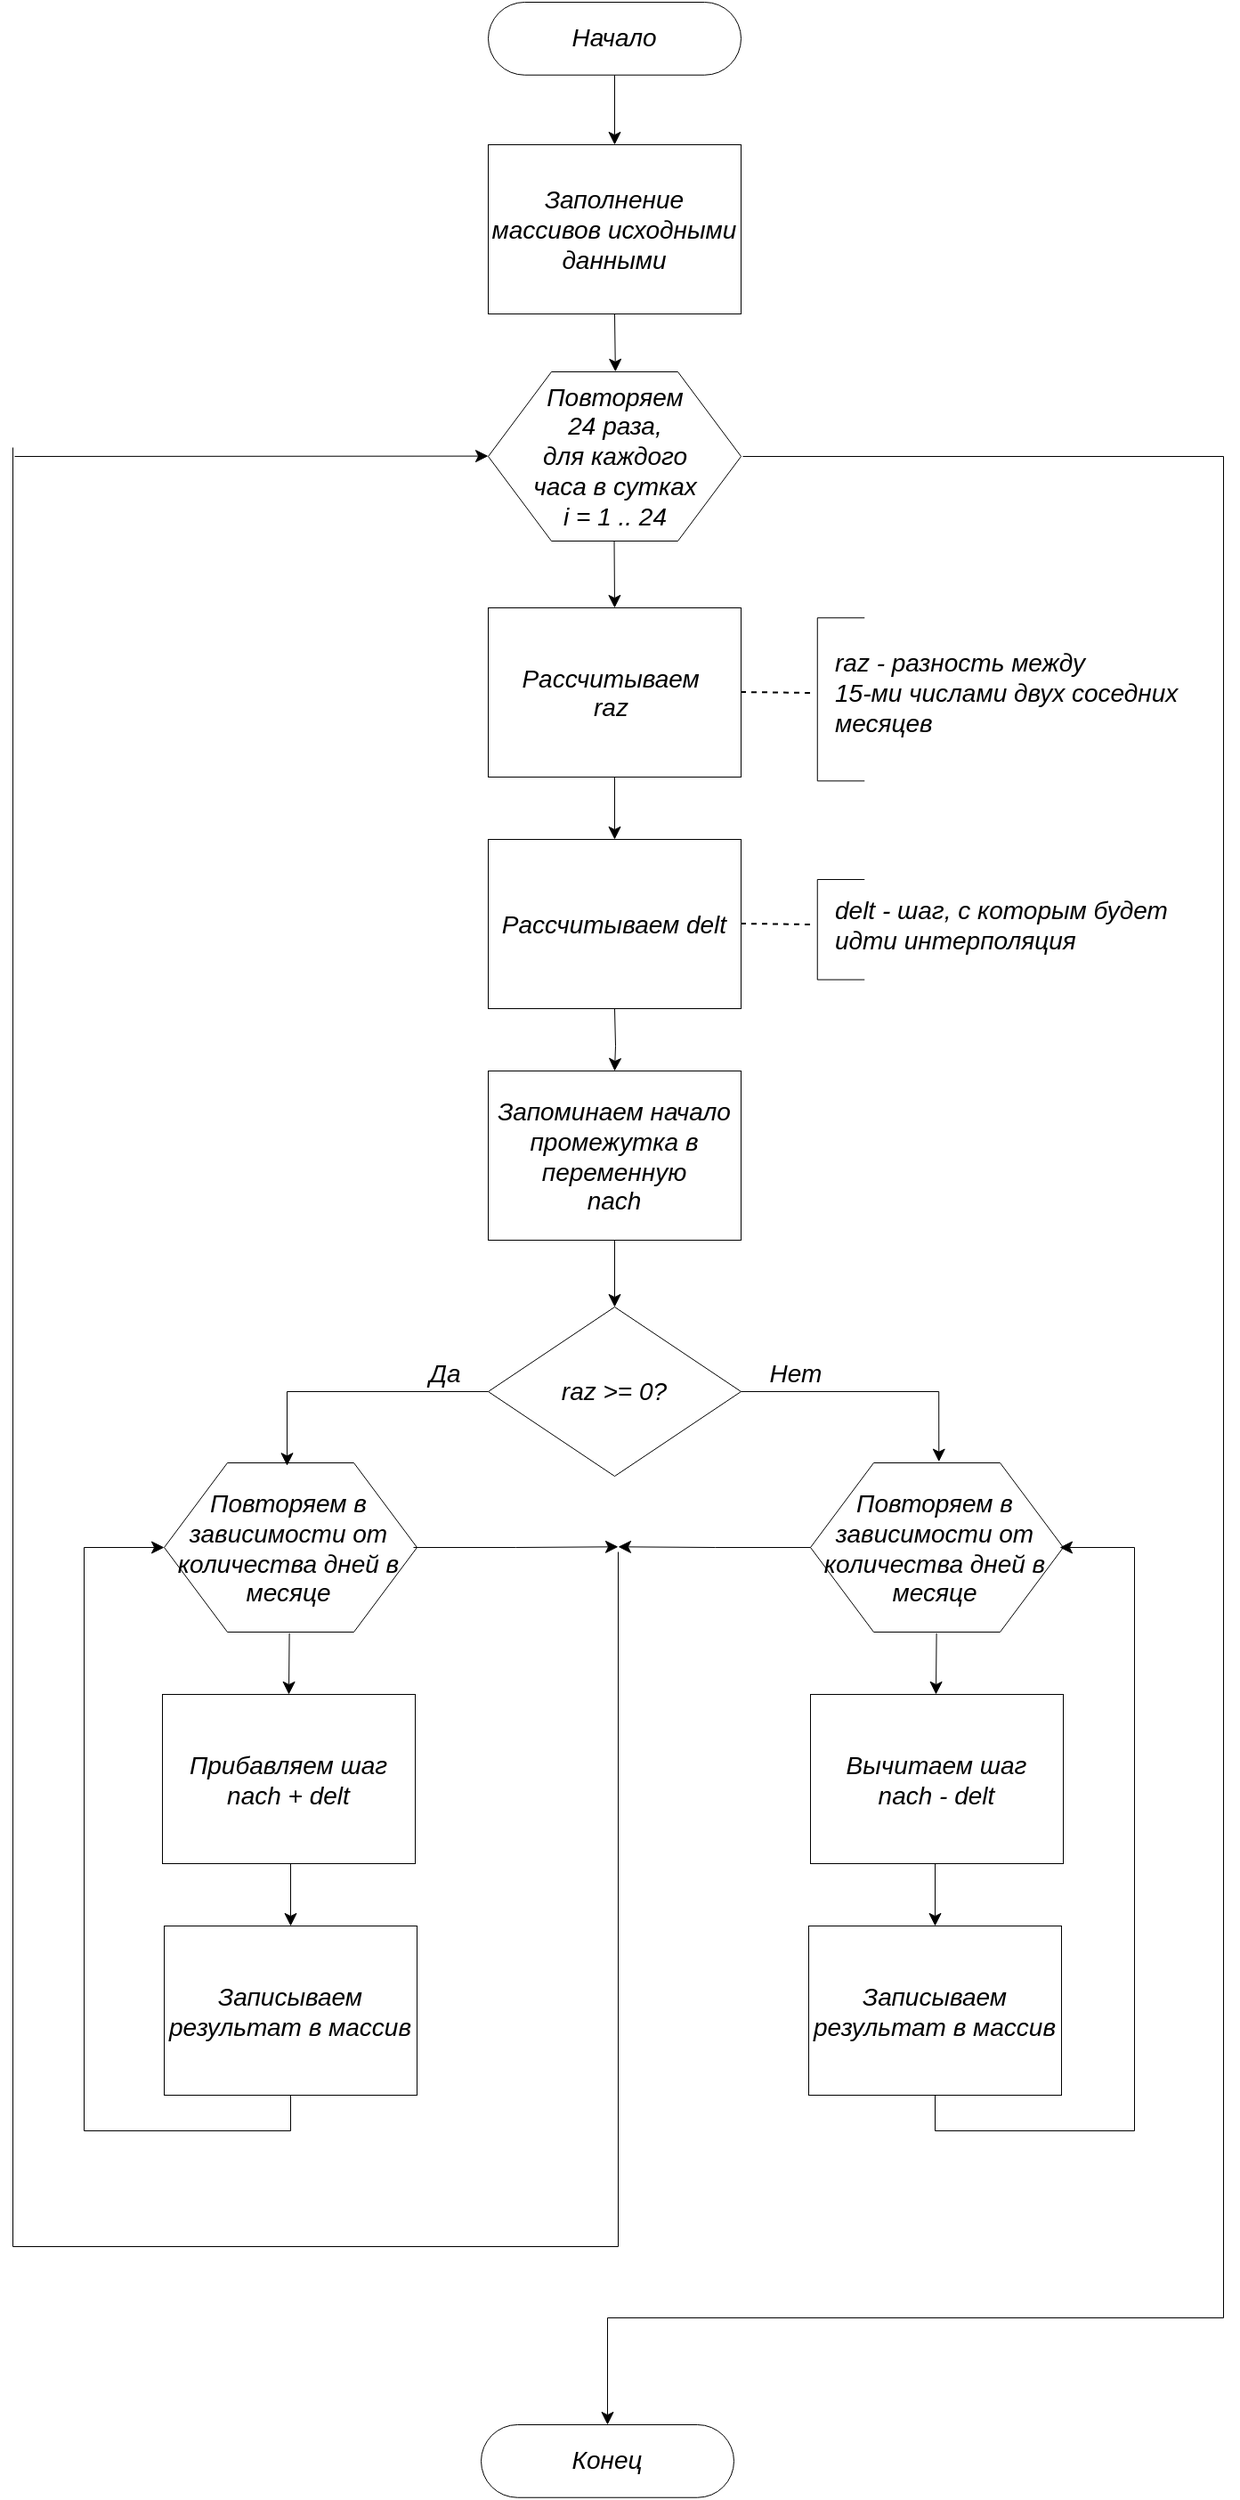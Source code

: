 <mxfile version="14.7.10" type="github">
  <diagram id="hwC4SEaQMCPyBl5hRSAV" name="Page-1">
    <mxGraphModel dx="1038" dy="1716" grid="1" gridSize="10" guides="1" tooltips="1" connect="1" arrows="1" fold="1" page="1" pageScale="1" pageWidth="827" pageHeight="1169" math="0" shadow="0">
      <root>
        <mxCell id="0" />
        <mxCell id="1" parent="0" />
        <mxCell id="vhvGY6MIyfmY1ptXDZxQ-31" value="" style="verticalLabelPosition=bottom;verticalAlign=top;html=1;shape=mxgraph.basic.polygon;polyCoords=[[0.25,0],[0.75,0],[1,0.5],[1,0.5],[0.75,1],[0.25,1],[0,0.5],[0,0.5]];polyline=0;fontSize=14;strokeWidth=0.5;" vertex="1" parent="1">
          <mxGeometry x="528" y="680" width="142" height="95" as="geometry" />
        </mxCell>
        <mxCell id="vhvGY6MIyfmY1ptXDZxQ-32" value="" style="verticalLabelPosition=bottom;verticalAlign=top;html=1;shape=mxgraph.basic.polygon;polyCoords=[[0.25,0],[0.75,0],[1,0.5],[1,0.5],[0.75,1],[0.25,1],[0,0.5],[0,0.5]];polyline=0;fontSize=14;strokeWidth=0.5;" vertex="1" parent="1">
          <mxGeometry x="165" y="680" width="142" height="95" as="geometry" />
        </mxCell>
        <mxCell id="vhvGY6MIyfmY1ptXDZxQ-1" value="" style="verticalLabelPosition=bottom;verticalAlign=top;html=1;shape=mxgraph.basic.polygon;polyCoords=[[0.25,0],[0.75,0],[1,0.5],[1,0.5],[0.75,1],[0.25,1],[0,0.5],[0,0.5]];polyline=0;fontSize=14;strokeWidth=0.5;" vertex="1" parent="1">
          <mxGeometry x="347" y="67.5" width="142" height="95" as="geometry" />
        </mxCell>
        <mxCell id="O2SbVEeWKp02B8JiuFix-11" style="edgeStyle=orthogonalEdgeStyle;rounded=0;orthogonalLoop=1;jettySize=auto;html=1;exitX=0.5;exitY=1;exitDx=0;exitDy=0;entryX=0.5;entryY=0;entryDx=0;entryDy=0;strokeWidth=0.5;fontSize=14;" parent="1" source="O2SbVEeWKp02B8JiuFix-1" target="O2SbVEeWKp02B8JiuFix-3" edge="1">
          <mxGeometry relative="1" as="geometry" />
        </mxCell>
        <mxCell id="O2SbVEeWKp02B8JiuFix-1" value="&lt;i style=&quot;font-size: 14px;&quot;&gt;Начало&lt;/i&gt;" style="rounded=1;whiteSpace=wrap;html=1;strokeWidth=0.5;fontSize=14;arcSize=50;" parent="1" vertex="1">
          <mxGeometry x="347" y="-140" width="142" height="40.87" as="geometry" />
        </mxCell>
        <mxCell id="O2SbVEeWKp02B8JiuFix-2" value="&lt;i style=&quot;font-size: 14px&quot;&gt;Конец&lt;/i&gt;" style="rounded=1;whiteSpace=wrap;html=1;strokeWidth=0.5;fontSize=14;arcSize=50;" parent="1" vertex="1">
          <mxGeometry x="343" y="1220" width="142" height="40.87" as="geometry" />
        </mxCell>
        <mxCell id="vhvGY6MIyfmY1ptXDZxQ-18" style="edgeStyle=orthogonalEdgeStyle;rounded=0;orthogonalLoop=1;jettySize=auto;html=1;exitX=0.5;exitY=1;exitDx=0;exitDy=0;entryX=0.503;entryY=-0.001;entryDx=0;entryDy=0;entryPerimeter=0;fontSize=14;strokeWidth=0.5;" edge="1" parent="1" source="O2SbVEeWKp02B8JiuFix-3" target="vhvGY6MIyfmY1ptXDZxQ-1">
          <mxGeometry relative="1" as="geometry" />
        </mxCell>
        <mxCell id="O2SbVEeWKp02B8JiuFix-3" value="&lt;i style=&quot;font-size: 14px;&quot;&gt;Заполнение массивов исходными данными&lt;/i&gt;" style="rounded=0;whiteSpace=wrap;html=1;strokeWidth=0.5;fontSize=14;" parent="1" vertex="1">
          <mxGeometry x="347" y="-60" width="142" height="95" as="geometry" />
        </mxCell>
        <mxCell id="O2SbVEeWKp02B8JiuFix-26" style="edgeStyle=orthogonalEdgeStyle;rounded=0;orthogonalLoop=1;jettySize=auto;html=1;exitX=0.5;exitY=1;exitDx=0;exitDy=0;strokeWidth=0.5;fontSize=14;" parent="1" target="O2SbVEeWKp02B8JiuFix-24" edge="1">
          <mxGeometry relative="1" as="geometry">
            <mxPoint x="418" y="425" as="sourcePoint" />
          </mxGeometry>
        </mxCell>
        <mxCell id="O2SbVEeWKp02B8JiuFix-37" style="edgeStyle=orthogonalEdgeStyle;rounded=0;orthogonalLoop=1;jettySize=auto;html=1;exitX=0.5;exitY=1;exitDx=0;exitDy=0;entryX=0.5;entryY=0;entryDx=0;entryDy=0;strokeWidth=0.5;fontSize=14;" parent="1" target="O2SbVEeWKp02B8JiuFix-28" edge="1">
          <mxGeometry relative="1" as="geometry">
            <mxPoint x="418.0" y="555" as="sourcePoint" />
          </mxGeometry>
        </mxCell>
        <mxCell id="O2SbVEeWKp02B8JiuFix-24" value="&lt;i style=&quot;font-size: 14px;&quot;&gt;Запоминаем начало промежутка в переменную&lt;br style=&quot;font-size: 14px;&quot;&gt;nach&lt;/i&gt;" style="rounded=0;whiteSpace=wrap;html=1;strokeWidth=0.5;fontSize=14;" parent="1" vertex="1">
          <mxGeometry x="347" y="460" width="142" height="95" as="geometry" />
        </mxCell>
        <mxCell id="vhvGY6MIyfmY1ptXDZxQ-33" style="edgeStyle=orthogonalEdgeStyle;rounded=0;sketch=0;jumpSize=6;orthogonalLoop=1;jettySize=auto;html=1;exitX=0;exitY=0.5;exitDx=0;exitDy=0;shadow=0;fontSize=14;strokeWidth=0.5;entryX=0.486;entryY=0.017;entryDx=0;entryDy=0;entryPerimeter=0;" edge="1" parent="1" source="O2SbVEeWKp02B8JiuFix-28" target="vhvGY6MIyfmY1ptXDZxQ-32">
          <mxGeometry relative="1" as="geometry">
            <mxPoint x="220" y="639.941" as="targetPoint" />
            <Array as="points">
              <mxPoint x="234" y="640" />
            </Array>
          </mxGeometry>
        </mxCell>
        <mxCell id="vhvGY6MIyfmY1ptXDZxQ-35" style="edgeStyle=orthogonalEdgeStyle;rounded=0;sketch=0;jumpSize=6;orthogonalLoop=1;jettySize=auto;html=1;exitX=1;exitY=0.5;exitDx=0;exitDy=0;entryX=0.508;entryY=-0.007;entryDx=0;entryDy=0;entryPerimeter=0;shadow=0;fontSize=14;strokeWidth=0.5;" edge="1" parent="1" source="O2SbVEeWKp02B8JiuFix-28" target="vhvGY6MIyfmY1ptXDZxQ-31">
          <mxGeometry relative="1" as="geometry" />
        </mxCell>
        <mxCell id="O2SbVEeWKp02B8JiuFix-28" value="&lt;i style=&quot;font-size: 14px;&quot;&gt;raz &amp;gt;= 0?&lt;/i&gt;" style="rhombus;whiteSpace=wrap;html=1;strokeWidth=0.5;fontSize=14;verticalAlign=middle;" parent="1" vertex="1">
          <mxGeometry x="347" y="592.5" width="142" height="95" as="geometry" />
        </mxCell>
        <mxCell id="O2SbVEeWKp02B8JiuFix-66" style="edgeStyle=orthogonalEdgeStyle;rounded=0;orthogonalLoop=1;jettySize=auto;html=1;exitX=0.5;exitY=1;exitDx=0;exitDy=0;entryX=0.5;entryY=0;entryDx=0;entryDy=0;strokeWidth=0.5;fontSize=14;" parent="1" target="O2SbVEeWKp02B8JiuFix-65" edge="1">
          <mxGeometry relative="1" as="geometry">
            <mxPoint x="236" y="905" as="sourcePoint" />
          </mxGeometry>
        </mxCell>
        <mxCell id="O2SbVEeWKp02B8JiuFix-35" value="&lt;i&gt;Нет&lt;/i&gt;" style="text;html=1;strokeColor=none;fillColor=none;align=center;verticalAlign=middle;whiteSpace=wrap;rounded=0;strokeWidth=0.5;fontSize=14;" parent="1" vertex="1">
          <mxGeometry x="500" y="620" width="40" height="20" as="geometry" />
        </mxCell>
        <mxCell id="O2SbVEeWKp02B8JiuFix-36" value="&lt;i&gt;Да&lt;/i&gt;" style="text;html=1;strokeColor=none;fillColor=none;align=center;verticalAlign=middle;whiteSpace=wrap;rounded=0;strokeWidth=0.5;fontSize=14;" parent="1" vertex="1">
          <mxGeometry x="303" y="620" width="40" height="20" as="geometry" />
        </mxCell>
        <mxCell id="vhvGY6MIyfmY1ptXDZxQ-68" style="edgeStyle=orthogonalEdgeStyle;rounded=0;sketch=0;jumpSize=6;orthogonalLoop=1;jettySize=auto;html=1;exitX=1;exitY=0.5;exitDx=0;exitDy=0;shadow=0;fontSize=14;strokeWidth=0.5;" edge="1" parent="1" source="O2SbVEeWKp02B8JiuFix-55">
          <mxGeometry relative="1" as="geometry">
            <mxPoint x="420" y="727.143" as="targetPoint" />
          </mxGeometry>
        </mxCell>
        <mxCell id="O2SbVEeWKp02B8JiuFix-55" value="&lt;i style=&quot;font-size: 14px;&quot;&gt;Повторяем в зависимости от количества дней в месяце&lt;/i&gt;" style="text;html=1;strokeColor=none;fillColor=none;align=center;verticalAlign=middle;whiteSpace=wrap;rounded=0;strokeWidth=0.5;fontSize=14;" parent="1" vertex="1">
          <mxGeometry x="165" y="717.5" width="140" height="20" as="geometry" />
        </mxCell>
        <mxCell id="vhvGY6MIyfmY1ptXDZxQ-69" style="edgeStyle=orthogonalEdgeStyle;rounded=0;sketch=0;jumpSize=6;orthogonalLoop=1;jettySize=auto;html=1;exitX=0;exitY=0.5;exitDx=0;exitDy=0;shadow=0;fontSize=14;strokeWidth=0.5;" edge="1" parent="1" source="O2SbVEeWKp02B8JiuFix-62">
          <mxGeometry relative="1" as="geometry">
            <mxPoint x="420" y="727.143" as="targetPoint" />
          </mxGeometry>
        </mxCell>
        <mxCell id="O2SbVEeWKp02B8JiuFix-62" value="&lt;i style=&quot;font-size: 14px;&quot;&gt;Повторяем в зависимости от количества дней в месяце&lt;/i&gt;" style="text;html=1;strokeColor=none;fillColor=none;align=center;verticalAlign=middle;whiteSpace=wrap;rounded=0;strokeWidth=0.5;fontSize=14;" parent="1" vertex="1">
          <mxGeometry x="528" y="717.5" width="140" height="20" as="geometry" />
        </mxCell>
        <mxCell id="vhvGY6MIyfmY1ptXDZxQ-59" style="edgeStyle=orthogonalEdgeStyle;rounded=0;sketch=0;jumpSize=6;orthogonalLoop=1;jettySize=auto;html=1;exitX=0.5;exitY=1;exitDx=0;exitDy=0;entryX=0;entryY=0.5;entryDx=0;entryDy=0;shadow=0;fontSize=14;strokeWidth=0.5;" edge="1" parent="1" source="O2SbVEeWKp02B8JiuFix-65" target="O2SbVEeWKp02B8JiuFix-55">
          <mxGeometry relative="1" as="geometry">
            <Array as="points">
              <mxPoint x="236" y="1055" />
              <mxPoint x="120" y="1055" />
              <mxPoint x="120" y="728" />
            </Array>
          </mxGeometry>
        </mxCell>
        <mxCell id="O2SbVEeWKp02B8JiuFix-65" value="&lt;i style=&quot;font-size: 14px;&quot;&gt;Записываем результат в массив&lt;/i&gt;" style="rounded=0;whiteSpace=wrap;html=1;strokeWidth=0.5;fontSize=14;" parent="1" vertex="1">
          <mxGeometry x="165" y="940" width="142" height="95" as="geometry" />
        </mxCell>
        <mxCell id="vhvGY6MIyfmY1ptXDZxQ-61" style="edgeStyle=orthogonalEdgeStyle;rounded=0;sketch=0;jumpSize=6;orthogonalLoop=1;jettySize=auto;html=1;exitX=0.5;exitY=1;exitDx=0;exitDy=0;entryX=1;entryY=0.5;entryDx=0;entryDy=0;shadow=0;fontSize=14;strokeWidth=0.5;" edge="1" parent="1" source="O2SbVEeWKp02B8JiuFix-70" target="O2SbVEeWKp02B8JiuFix-62">
          <mxGeometry relative="1" as="geometry">
            <Array as="points">
              <mxPoint x="598" y="1055" />
              <mxPoint x="710" y="1055" />
              <mxPoint x="710" y="727" />
            </Array>
          </mxGeometry>
        </mxCell>
        <mxCell id="O2SbVEeWKp02B8JiuFix-70" value="&lt;i style=&quot;font-size: 14px;&quot;&gt;Записываем результат в массив&lt;/i&gt;" style="rounded=0;whiteSpace=wrap;html=1;strokeWidth=0.5;fontSize=14;" parent="1" vertex="1">
          <mxGeometry x="527" y="940" width="142" height="95" as="geometry" />
        </mxCell>
        <mxCell id="vhvGY6MIyfmY1ptXDZxQ-2" value="&lt;i&gt;Рассчитываем delt&lt;/i&gt;" style="rounded=0;whiteSpace=wrap;html=1;strokeWidth=0.5;fontSize=14;" vertex="1" parent="1">
          <mxGeometry x="347" y="330" width="142" height="95" as="geometry" />
        </mxCell>
        <mxCell id="vhvGY6MIyfmY1ptXDZxQ-20" style="edgeStyle=orthogonalEdgeStyle;rounded=0;orthogonalLoop=1;jettySize=auto;html=1;exitX=0.5;exitY=1;exitDx=0;exitDy=0;entryX=0.5;entryY=0;entryDx=0;entryDy=0;fontSize=14;strokeWidth=0.5;" edge="1" parent="1" source="vhvGY6MIyfmY1ptXDZxQ-3" target="vhvGY6MIyfmY1ptXDZxQ-2">
          <mxGeometry relative="1" as="geometry" />
        </mxCell>
        <mxCell id="vhvGY6MIyfmY1ptXDZxQ-3" value="&lt;font style=&quot;font-size: 14px&quot;&gt;&lt;i&gt;Рассчитываем&amp;nbsp;&lt;br&gt;&lt;/i&gt;&lt;i&gt;&lt;span lang=&quot;EN-US&quot; style=&quot;line-height: 115%&quot;&gt;raz&lt;/span&gt;&lt;span style=&quot;line-height: 115% ; font-family: &amp;#34;times new roman&amp;#34; , serif&quot;&gt;&amp;nbsp;&lt;/span&gt;&lt;/i&gt;&lt;/font&gt;&lt;i style=&quot;font-size: 14px&quot;&gt;&lt;br&gt;&lt;/i&gt;" style="rounded=0;whiteSpace=wrap;html=1;strokeWidth=0.5;fontSize=14;" vertex="1" parent="1">
          <mxGeometry x="347" y="200" width="142" height="95" as="geometry" />
        </mxCell>
        <mxCell id="vhvGY6MIyfmY1ptXDZxQ-62" style="edgeStyle=orthogonalEdgeStyle;rounded=0;sketch=0;jumpSize=6;orthogonalLoop=1;jettySize=auto;html=1;entryX=0.5;entryY=0;entryDx=0;entryDy=0;shadow=0;fontSize=14;strokeWidth=0.5;" edge="1" parent="1" target="O2SbVEeWKp02B8JiuFix-2">
          <mxGeometry relative="1" as="geometry">
            <mxPoint x="490" y="115" as="sourcePoint" />
            <Array as="points">
              <mxPoint x="760" y="115" />
              <mxPoint x="760" y="1160" />
              <mxPoint x="414" y="1160" />
            </Array>
          </mxGeometry>
        </mxCell>
        <mxCell id="vhvGY6MIyfmY1ptXDZxQ-9" value="&lt;i&gt;Повторяем&lt;br&gt;24 раза,&lt;br&gt;для каждого&lt;br&gt;часа в сутках&lt;br&gt;&lt;/i&gt;&lt;i&gt;i = 1 .. 24&lt;/i&gt;" style="text;html=1;align=center;verticalAlign=middle;resizable=0;points=[];autosize=1;strokeColor=none;fontSize=14;strokeWidth=0.5;" vertex="1" parent="1">
          <mxGeometry x="363" y="70" width="110" height="90" as="geometry" />
        </mxCell>
        <mxCell id="vhvGY6MIyfmY1ptXDZxQ-19" style="edgeStyle=orthogonalEdgeStyle;rounded=0;orthogonalLoop=1;jettySize=auto;html=1;exitX=0.5;exitY=1;exitDx=0;exitDy=0;entryX=0.5;entryY=0;entryDx=0;entryDy=0;fontSize=14;strokeWidth=0.5;" edge="1" parent="1" target="vhvGY6MIyfmY1ptXDZxQ-3">
          <mxGeometry relative="1" as="geometry">
            <mxPoint x="417.76" y="162.5" as="sourcePoint" />
            <mxPoint x="418.186" y="194.905" as="targetPoint" />
          </mxGeometry>
        </mxCell>
        <mxCell id="vhvGY6MIyfmY1ptXDZxQ-22" value="" style="endArrow=none;html=1;fontSize=14;strokeWidth=1;exitX=1;exitY=0.5;exitDx=0;exitDy=0;dashed=1;jumpSize=6;shadow=0;sketch=0;" edge="1" parent="1" source="vhvGY6MIyfmY1ptXDZxQ-3">
          <mxGeometry width="50" height="50" relative="1" as="geometry">
            <mxPoint x="490" y="280" as="sourcePoint" />
            <mxPoint x="530" y="248" as="targetPoint" />
          </mxGeometry>
        </mxCell>
        <mxCell id="vhvGY6MIyfmY1ptXDZxQ-25" value="" style="shape=partialRectangle;whiteSpace=wrap;html=1;bottom=1;right=1;left=1;top=0;fillColor=none;routingCenterX=-0.5;fontSize=14;strokeWidth=0.5;verticalAlign=middle;rotation=90;" vertex="1" parent="1">
          <mxGeometry x="499.23" y="238.28" width="91.56" height="26.25" as="geometry" />
        </mxCell>
        <mxCell id="vhvGY6MIyfmY1ptXDZxQ-26" value="&lt;i&gt;raz - разность между &lt;br&gt;15-ми числами двух соседних &lt;br&gt;месяцев&lt;/i&gt;" style="text;html=1;align=left;verticalAlign=middle;resizable=0;points=[];autosize=1;strokeColor=none;fontSize=14;strokeWidth=0.5;" vertex="1" parent="1">
          <mxGeometry x="540" y="217.5" width="210" height="60" as="geometry" />
        </mxCell>
        <mxCell id="vhvGY6MIyfmY1ptXDZxQ-28" value="" style="endArrow=none;html=1;fontSize=14;strokeWidth=1;exitX=1;exitY=0.5;exitDx=0;exitDy=0;dashed=1;jumpSize=6;shadow=0;sketch=0;" edge="1" parent="1">
          <mxGeometry width="50" height="50" relative="1" as="geometry">
            <mxPoint x="489" y="377.5" as="sourcePoint" />
            <mxPoint x="530" y="378" as="targetPoint" />
          </mxGeometry>
        </mxCell>
        <mxCell id="vhvGY6MIyfmY1ptXDZxQ-29" value="" style="shape=partialRectangle;whiteSpace=wrap;html=1;bottom=1;right=1;left=1;top=0;fillColor=none;routingCenterX=-0.5;fontSize=14;strokeWidth=0.5;verticalAlign=middle;rotation=90;" vertex="1" parent="1">
          <mxGeometry x="516.88" y="367.51" width="56.25" height="26.25" as="geometry" />
        </mxCell>
        <mxCell id="vhvGY6MIyfmY1ptXDZxQ-30" value="&lt;i&gt;&lt;span style=&quot;text-align: center&quot;&gt;delt&amp;nbsp;&lt;/span&gt;- шаг, с которым будет &lt;br&gt;идти интерполяция&amp;nbsp;&lt;/i&gt;" style="text;html=1;align=left;verticalAlign=middle;resizable=0;points=[];autosize=1;strokeColor=none;fontSize=14;strokeWidth=0.5;" vertex="1" parent="1">
          <mxGeometry x="540" y="357.5" width="200" height="40" as="geometry" />
        </mxCell>
        <mxCell id="vhvGY6MIyfmY1ptXDZxQ-38" value="&lt;i&gt;&lt;span&gt;Прибавляем шаг&lt;/span&gt;&lt;br&gt;&lt;span&gt;nach + delt&lt;/span&gt;&lt;/i&gt;" style="rounded=0;whiteSpace=wrap;html=1;strokeWidth=0.5;fontSize=14;" vertex="1" parent="1">
          <mxGeometry x="164" y="810" width="142" height="95" as="geometry" />
        </mxCell>
        <mxCell id="vhvGY6MIyfmY1ptXDZxQ-44" style="edgeStyle=orthogonalEdgeStyle;rounded=0;sketch=0;jumpSize=6;orthogonalLoop=1;jettySize=auto;html=1;exitX=0.5;exitY=1;exitDx=0;exitDy=0;entryX=0.5;entryY=0;entryDx=0;entryDy=0;shadow=0;fontSize=14;strokeWidth=0.5;" edge="1" parent="1" source="vhvGY6MIyfmY1ptXDZxQ-40" target="O2SbVEeWKp02B8JiuFix-70">
          <mxGeometry relative="1" as="geometry" />
        </mxCell>
        <mxCell id="vhvGY6MIyfmY1ptXDZxQ-40" value="&lt;i&gt;Вычитаем шаг&lt;br&gt;nach - delt&lt;/i&gt;" style="rounded=0;whiteSpace=wrap;html=1;strokeWidth=0.5;fontSize=14;" vertex="1" parent="1">
          <mxGeometry x="528" y="810" width="142" height="95" as="geometry" />
        </mxCell>
        <mxCell id="vhvGY6MIyfmY1ptXDZxQ-41" value="" style="endArrow=classic;html=1;shadow=0;fontSize=14;strokeWidth=0.5;exitX=0.495;exitY=1.007;exitDx=0;exitDy=0;exitPerimeter=0;entryX=0.5;entryY=0;entryDx=0;entryDy=0;" edge="1" parent="1" source="vhvGY6MIyfmY1ptXDZxQ-32" target="vhvGY6MIyfmY1ptXDZxQ-38">
          <mxGeometry width="50" height="50" relative="1" as="geometry">
            <mxPoint x="220" y="720" as="sourcePoint" />
            <mxPoint x="270" y="670" as="targetPoint" />
          </mxGeometry>
        </mxCell>
        <mxCell id="vhvGY6MIyfmY1ptXDZxQ-42" value="" style="endArrow=classic;html=1;shadow=0;fontSize=14;strokeWidth=0.5;exitX=0.495;exitY=1.007;exitDx=0;exitDy=0;exitPerimeter=0;entryX=0.5;entryY=0;entryDx=0;entryDy=0;" edge="1" parent="1">
          <mxGeometry width="50" height="50" relative="1" as="geometry">
            <mxPoint x="598.79" y="775.665" as="sourcePoint" />
            <mxPoint x="598.5" y="810" as="targetPoint" />
          </mxGeometry>
        </mxCell>
        <mxCell id="vhvGY6MIyfmY1ptXDZxQ-71" value="" style="endArrow=none;html=1;shadow=0;fontSize=14;strokeWidth=0.5;" edge="1" parent="1">
          <mxGeometry width="50" height="50" relative="1" as="geometry">
            <mxPoint x="420" y="1120" as="sourcePoint" />
            <mxPoint x="420" y="730" as="targetPoint" />
          </mxGeometry>
        </mxCell>
        <mxCell id="vhvGY6MIyfmY1ptXDZxQ-72" value="" style="endArrow=none;html=1;shadow=0;fontSize=14;strokeWidth=0.5;" edge="1" parent="1">
          <mxGeometry width="50" height="50" relative="1" as="geometry">
            <mxPoint x="420" y="1120" as="sourcePoint" />
            <mxPoint x="80" y="1120" as="targetPoint" />
          </mxGeometry>
        </mxCell>
        <mxCell id="vhvGY6MIyfmY1ptXDZxQ-73" value="" style="endArrow=none;html=1;shadow=0;fontSize=14;strokeWidth=0.5;" edge="1" parent="1">
          <mxGeometry width="50" height="50" relative="1" as="geometry">
            <mxPoint x="80" y="1120" as="sourcePoint" />
            <mxPoint x="80" y="110" as="targetPoint" />
          </mxGeometry>
        </mxCell>
        <mxCell id="vhvGY6MIyfmY1ptXDZxQ-74" value="" style="endArrow=classic;html=1;shadow=0;fontSize=14;strokeWidth=0.5;" edge="1" parent="1">
          <mxGeometry width="50" height="50" relative="1" as="geometry">
            <mxPoint x="81" y="115" as="sourcePoint" />
            <mxPoint x="347" y="114.8" as="targetPoint" />
          </mxGeometry>
        </mxCell>
      </root>
    </mxGraphModel>
  </diagram>
</mxfile>
